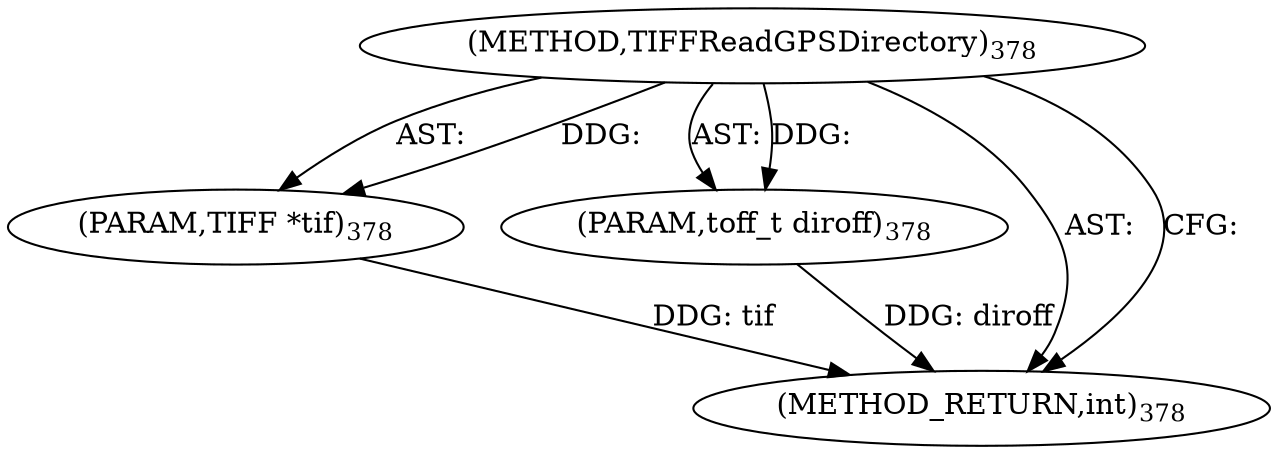 digraph "TIFFReadGPSDirectory" {  
"8562" [label = <(METHOD,TIFFReadGPSDirectory)<SUB>378</SUB>> ]
"8563" [label = <(PARAM,TIFF *tif)<SUB>378</SUB>> ]
"8564" [label = <(PARAM,toff_t diroff)<SUB>378</SUB>> ]
"8565" [label = <(METHOD_RETURN,int)<SUB>378</SUB>> ]
  "8562" -> "8563"  [ label = "AST: "] 
  "8562" -> "8564"  [ label = "AST: "] 
  "8562" -> "8565"  [ label = "AST: "] 
  "8562" -> "8565"  [ label = "CFG: "] 
  "8563" -> "8565"  [ label = "DDG: tif"] 
  "8564" -> "8565"  [ label = "DDG: diroff"] 
  "8562" -> "8563"  [ label = "DDG: "] 
  "8562" -> "8564"  [ label = "DDG: "] 
}
